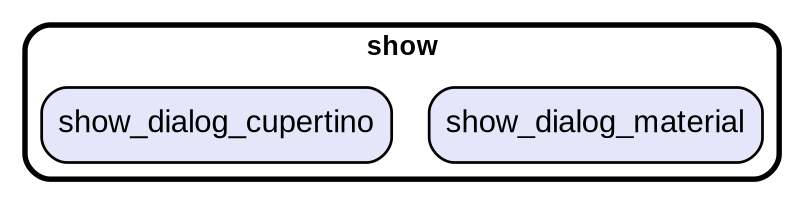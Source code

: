 digraph "" {
  graph [style=rounded fontname="Arial Black" fontsize=13 penwidth=2.6];
  node [shape=rect style="filled,rounded" fontname=Arial fontsize=15 fillcolor=Lavender penwidth=1.3];
  edge [penwidth=1.3];
  "/show_dialog_material.dart" [label="show_dialog_material"];
  "/show_dialog_cupertino.dart" [label="show_dialog_cupertino"];
  subgraph "cluster~" {
    label="show";
    "/show_dialog_material.dart";
    "/show_dialog_cupertino.dart";
  }
}
